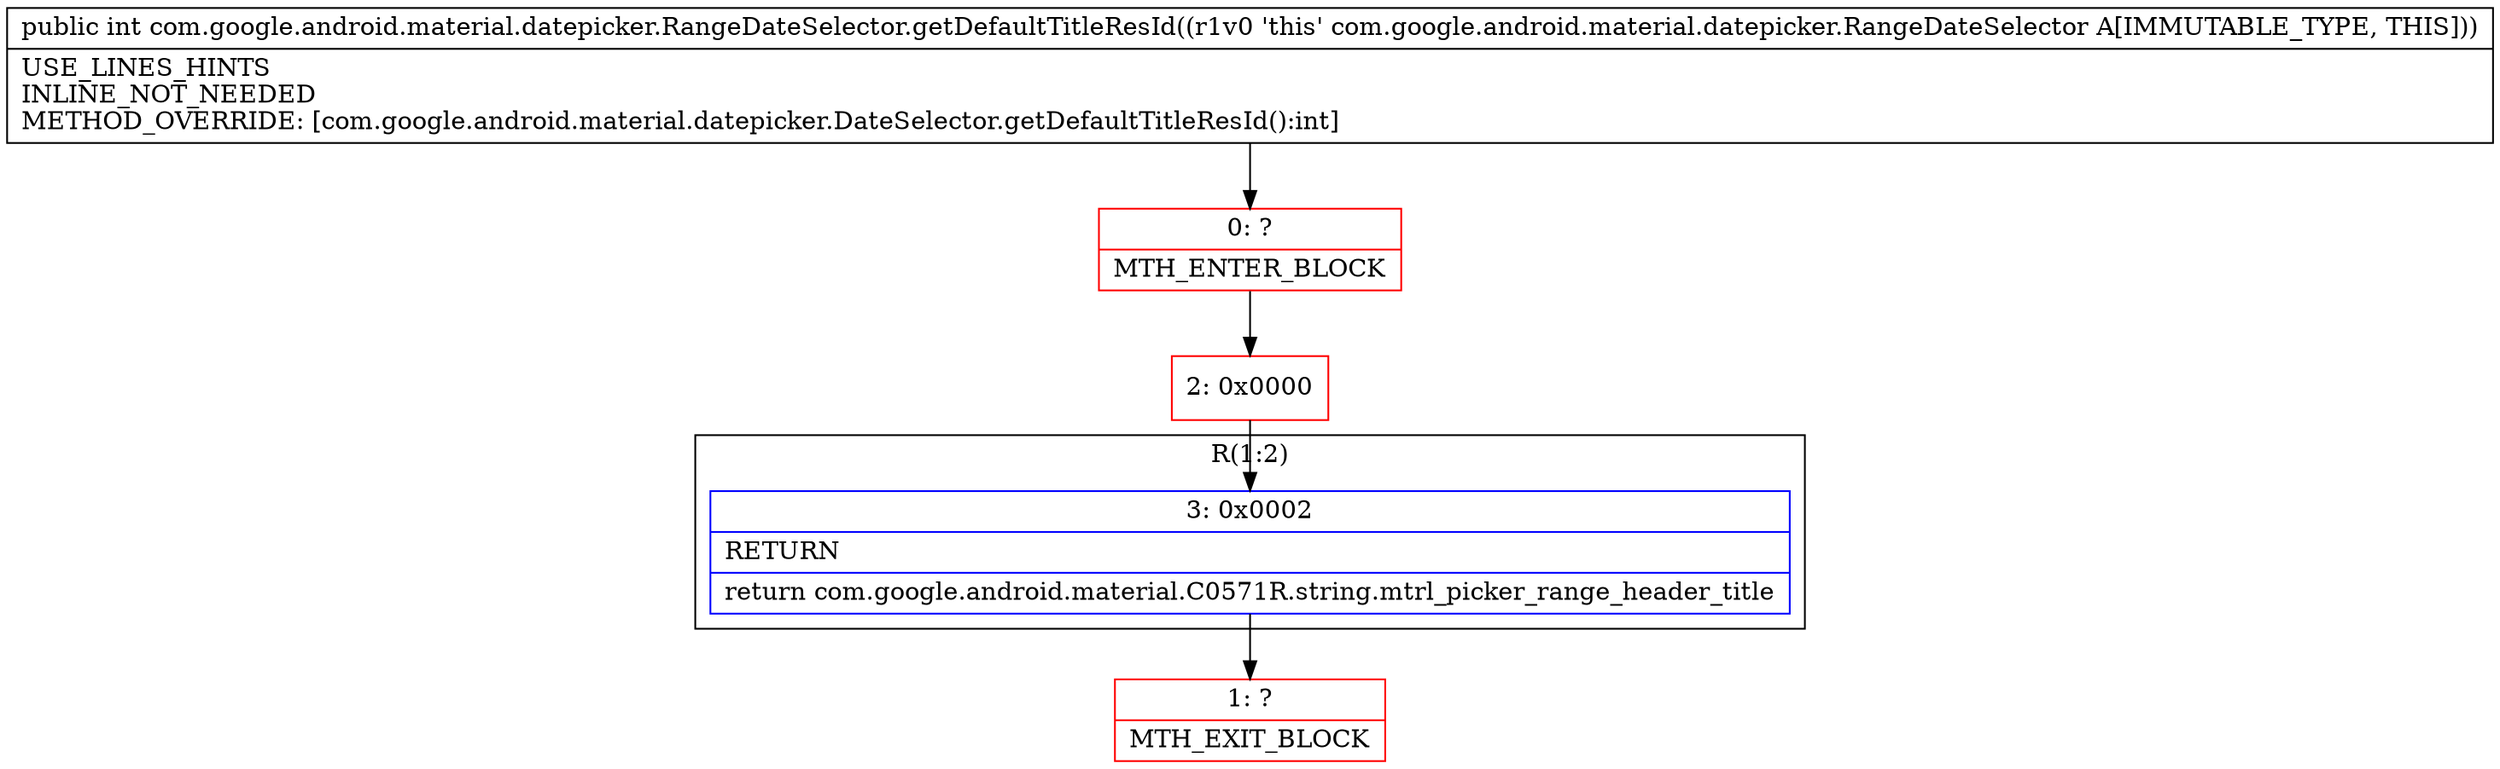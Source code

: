 digraph "CFG forcom.google.android.material.datepicker.RangeDateSelector.getDefaultTitleResId()I" {
subgraph cluster_Region_964704837 {
label = "R(1:2)";
node [shape=record,color=blue];
Node_3 [shape=record,label="{3\:\ 0x0002|RETURN\l|return com.google.android.material.C0571R.string.mtrl_picker_range_header_title\l}"];
}
Node_0 [shape=record,color=red,label="{0\:\ ?|MTH_ENTER_BLOCK\l}"];
Node_2 [shape=record,color=red,label="{2\:\ 0x0000}"];
Node_1 [shape=record,color=red,label="{1\:\ ?|MTH_EXIT_BLOCK\l}"];
MethodNode[shape=record,label="{public int com.google.android.material.datepicker.RangeDateSelector.getDefaultTitleResId((r1v0 'this' com.google.android.material.datepicker.RangeDateSelector A[IMMUTABLE_TYPE, THIS]))  | USE_LINES_HINTS\lINLINE_NOT_NEEDED\lMETHOD_OVERRIDE: [com.google.android.material.datepicker.DateSelector.getDefaultTitleResId():int]\l}"];
MethodNode -> Node_0;Node_3 -> Node_1;
Node_0 -> Node_2;
Node_2 -> Node_3;
}

